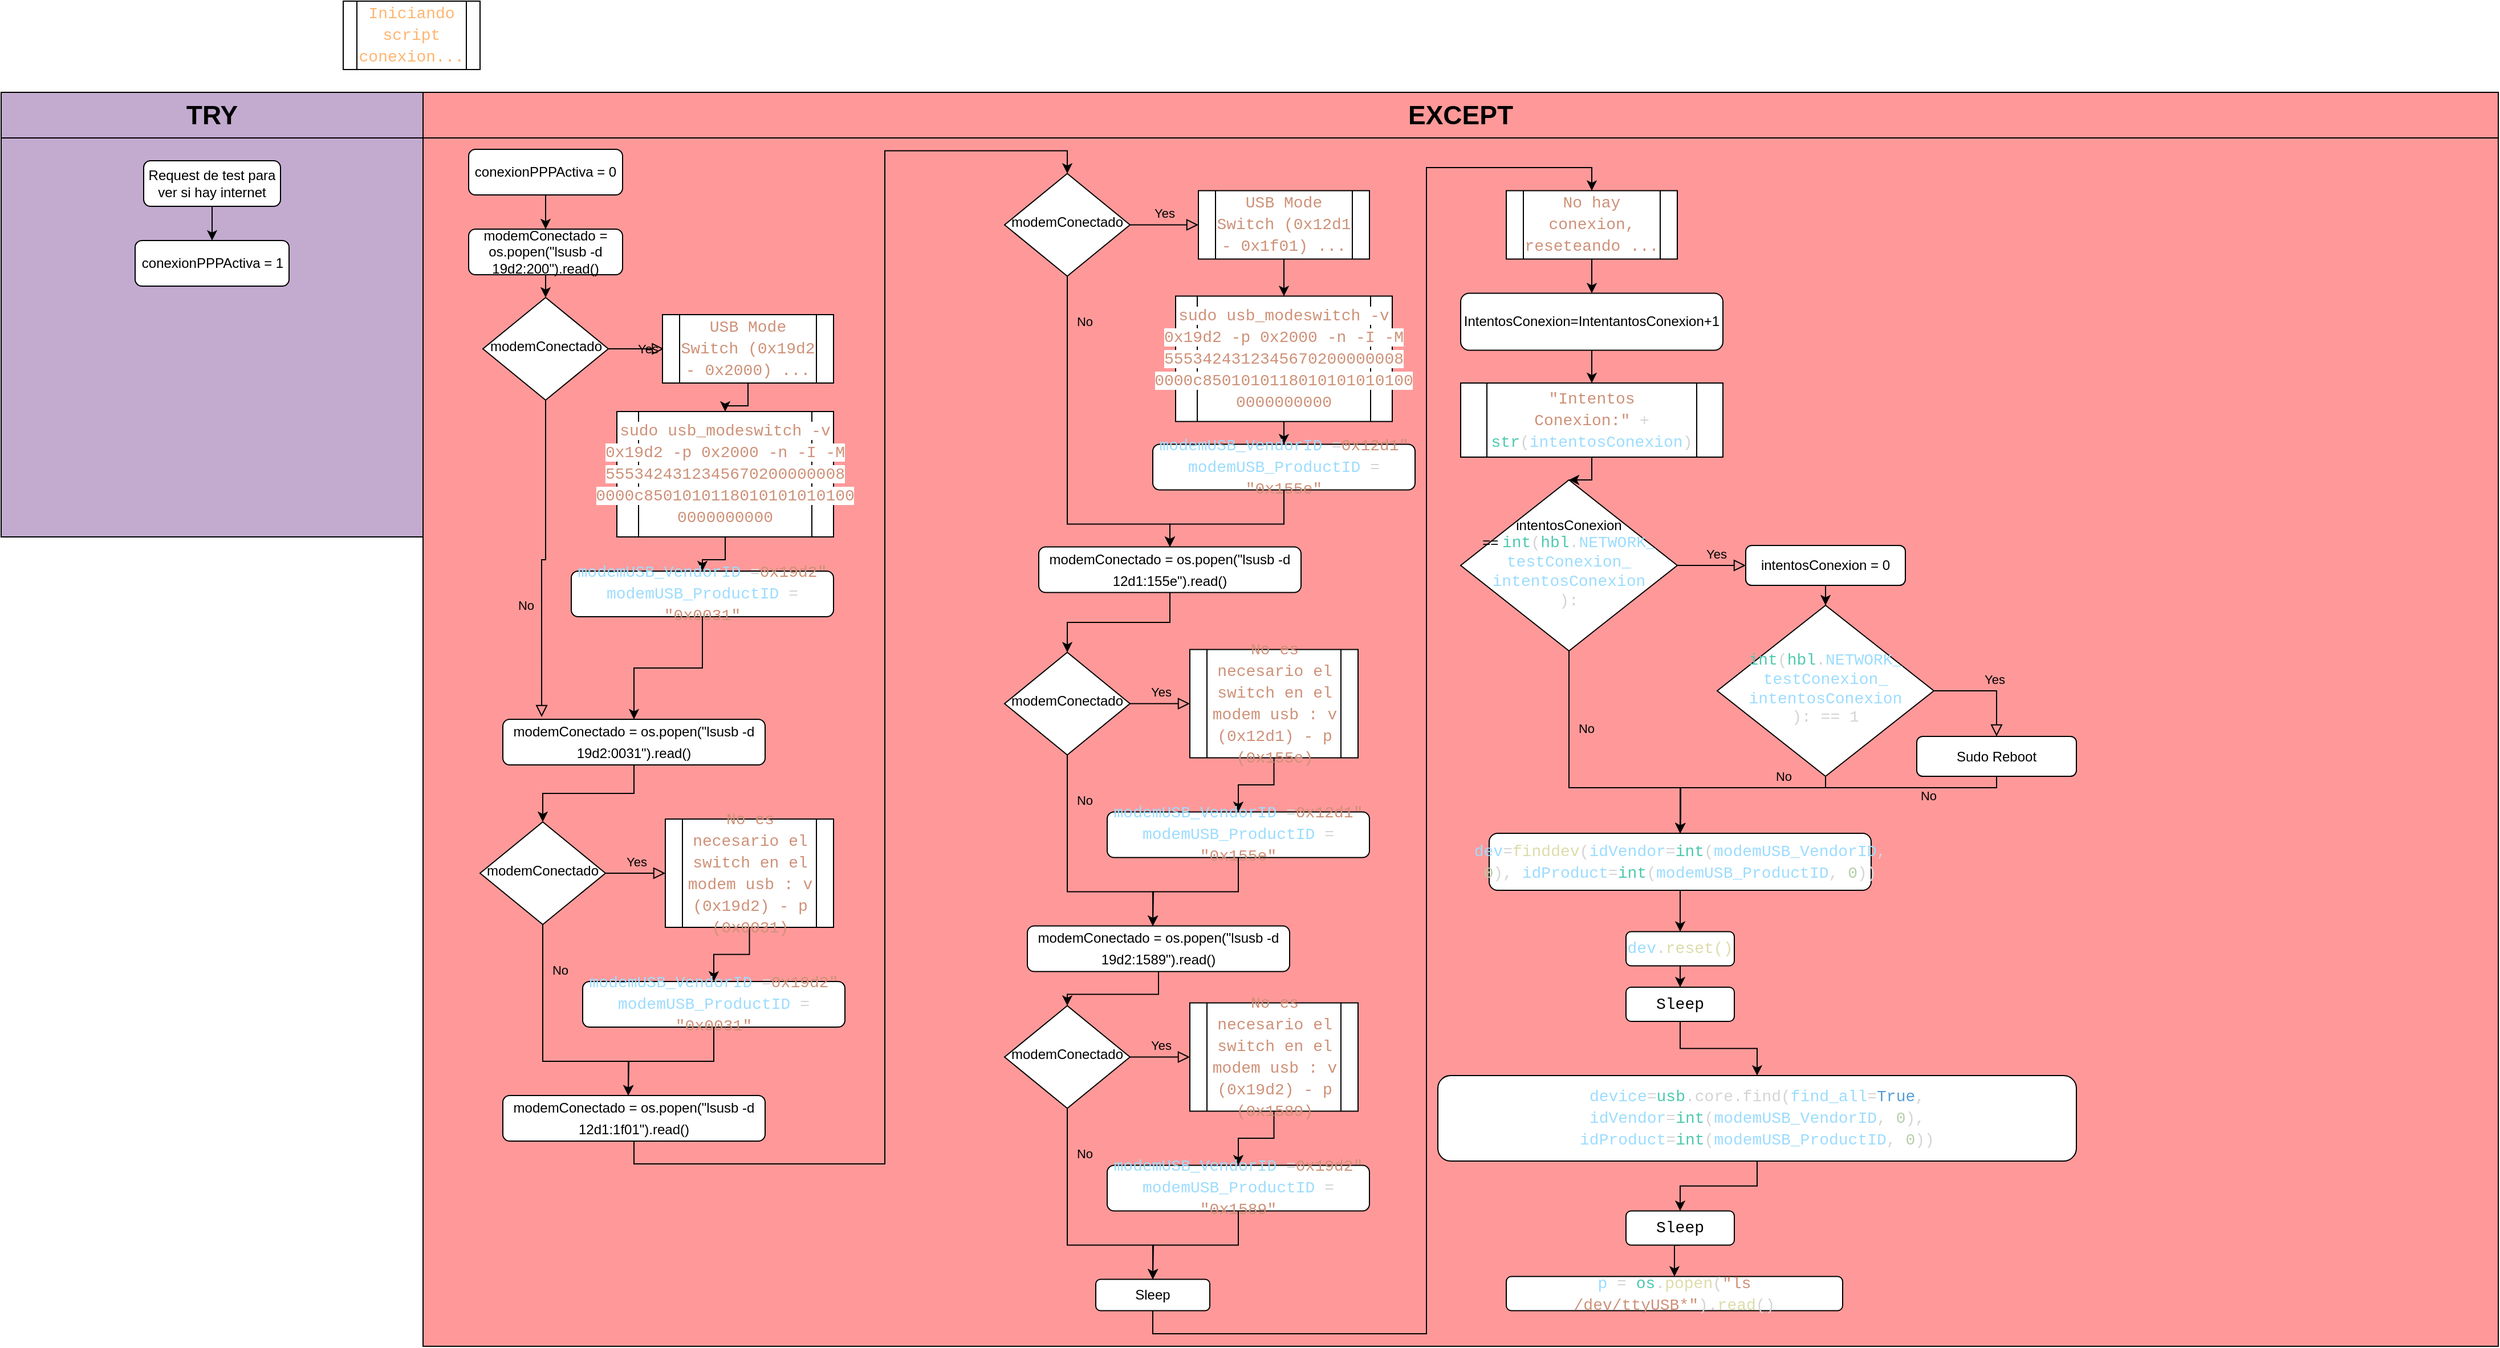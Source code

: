 <mxfile version="13.9.9" type="device"><diagram id="C5RBs43oDa-KdzZeNtuy" name="StartGSM"><mxGraphModel dx="2370" dy="1370" grid="1" gridSize="10" guides="1" tooltips="1" connect="1" arrows="1" fold="1" page="1" pageScale="1" pageWidth="827" pageHeight="1169" math="0" shadow="0"><root><mxCell id="WIyWlLk6GJQsqaUBKTNV-0"/><mxCell id="WIyWlLk6GJQsqaUBKTNV-1" parent="WIyWlLk6GJQsqaUBKTNV-0"/><mxCell id="DG49F3uFKLm8WWsvgWr9-2" value="" style="whiteSpace=wrap;html=1;aspect=fixed;" parent="WIyWlLk6GJQsqaUBKTNV-1" vertex="1"><mxGeometry x="250" y="90" width="300" height="300" as="geometry"/></mxCell><mxCell id="DG49F3uFKLm8WWsvgWr9-5" value="" style="rounded=0;whiteSpace=wrap;html=1;fillColor=#C3ABD0;" parent="WIyWlLk6GJQsqaUBKTNV-1" vertex="1"><mxGeometry x="30" y="130" width="370" height="350" as="geometry"/></mxCell><mxCell id="DG49F3uFKLm8WWsvgWr9-7" value="" style="edgeStyle=orthogonalEdgeStyle;rounded=0;orthogonalLoop=1;jettySize=auto;html=1;" parent="WIyWlLk6GJQsqaUBKTNV-1" source="WIyWlLk6GJQsqaUBKTNV-7" target="DG49F3uFKLm8WWsvgWr9-6" edge="1"><mxGeometry relative="1" as="geometry"/></mxCell><mxCell id="WIyWlLk6GJQsqaUBKTNV-7" value="Request de test para ver si hay internet" style="rounded=1;whiteSpace=wrap;html=1;fontSize=12;glass=0;strokeWidth=1;shadow=0;" parent="WIyWlLk6GJQsqaUBKTNV-1" vertex="1"><mxGeometry x="155" y="150" width="120" height="40" as="geometry"/></mxCell><mxCell id="DG49F3uFKLm8WWsvgWr9-0" value="&lt;div style=&quot;font-family: &amp;#34;consolas&amp;#34; , &amp;#34;courier new&amp;#34; , monospace ; font-size: 14px ; line-height: 19px&quot;&gt;&lt;font color=&quot;#ffb570&quot;&gt;Iniciando script conexion...&lt;/font&gt;&lt;/div&gt;" style="shape=process;whiteSpace=wrap;html=1;backgroundOutline=1;" parent="WIyWlLk6GJQsqaUBKTNV-1" vertex="1"><mxGeometry x="330" y="10" width="120" height="60" as="geometry"/></mxCell><mxCell id="DG49F3uFKLm8WWsvgWr9-3" value="&lt;b&gt;&lt;font style=&quot;font-size: 23px&quot;&gt;TRY&lt;/font&gt;&lt;/b&gt;" style="rounded=0;whiteSpace=wrap;html=1;fillColor=#C3ABD0;" parent="WIyWlLk6GJQsqaUBKTNV-1" vertex="1"><mxGeometry x="30" y="90" width="370" height="40" as="geometry"/></mxCell><mxCell id="DG49F3uFKLm8WWsvgWr9-4" value="&lt;b&gt;&lt;font style=&quot;font-size: 23px&quot;&gt;EXCEPT&lt;/font&gt;&lt;/b&gt;" style="rounded=0;whiteSpace=wrap;html=1;fillColor=#FF9999;" parent="WIyWlLk6GJQsqaUBKTNV-1" vertex="1"><mxGeometry x="400" y="90" width="1820" height="40" as="geometry"/></mxCell><mxCell id="DG49F3uFKLm8WWsvgWr9-6" value="conexionPPPActiva = 1" style="rounded=1;whiteSpace=wrap;html=1;fontSize=12;glass=0;strokeWidth=1;shadow=0;" parent="WIyWlLk6GJQsqaUBKTNV-1" vertex="1"><mxGeometry x="147.5" y="220" width="135" height="40" as="geometry"/></mxCell><mxCell id="DG49F3uFKLm8WWsvgWr9-8" value="" style="rounded=0;whiteSpace=wrap;html=1;fillColor=#FF9999;" parent="WIyWlLk6GJQsqaUBKTNV-1" vertex="1"><mxGeometry x="400" y="130" width="1820" height="1060" as="geometry"/></mxCell><mxCell id="DG49F3uFKLm8WWsvgWr9-13" style="edgeStyle=orthogonalEdgeStyle;rounded=0;orthogonalLoop=1;jettySize=auto;html=1;exitX=0.5;exitY=1;exitDx=0;exitDy=0;entryX=0.5;entryY=0;entryDx=0;entryDy=0;" parent="WIyWlLk6GJQsqaUBKTNV-1" source="DG49F3uFKLm8WWsvgWr9-9" target="DG49F3uFKLm8WWsvgWr9-10" edge="1"><mxGeometry relative="1" as="geometry"/></mxCell><mxCell id="DG49F3uFKLm8WWsvgWr9-9" value="conexionPPPActiva = 0" style="rounded=1;whiteSpace=wrap;html=1;fontSize=12;glass=0;strokeWidth=1;shadow=0;" parent="WIyWlLk6GJQsqaUBKTNV-1" vertex="1"><mxGeometry x="440" y="140" width="135" height="40" as="geometry"/></mxCell><mxCell id="DG49F3uFKLm8WWsvgWr9-14" style="edgeStyle=orthogonalEdgeStyle;rounded=0;orthogonalLoop=1;jettySize=auto;html=1;exitX=0.5;exitY=1;exitDx=0;exitDy=0;entryX=0.5;entryY=0;entryDx=0;entryDy=0;" parent="WIyWlLk6GJQsqaUBKTNV-1" source="DG49F3uFKLm8WWsvgWr9-10" target="WIyWlLk6GJQsqaUBKTNV-10" edge="1"><mxGeometry relative="1" as="geometry"/></mxCell><mxCell id="DG49F3uFKLm8WWsvgWr9-10" value="modemConectado = os.popen(&quot;lsusb -d 19d2:200&quot;).read()" style="rounded=1;whiteSpace=wrap;html=1;fontSize=12;glass=0;strokeWidth=1;shadow=0;" parent="WIyWlLk6GJQsqaUBKTNV-1" vertex="1"><mxGeometry x="440" y="210" width="135" height="40" as="geometry"/></mxCell><mxCell id="WIyWlLk6GJQsqaUBKTNV-8" value="No" style="rounded=0;html=1;jettySize=auto;orthogonalLoop=1;fontSize=11;endArrow=block;endFill=0;endSize=8;strokeWidth=1;shadow=0;labelBackgroundColor=none;edgeStyle=orthogonalEdgeStyle;entryX=0.148;entryY=-0.05;entryDx=0;entryDy=0;entryPerimeter=0;" parent="WIyWlLk6GJQsqaUBKTNV-1" source="WIyWlLk6GJQsqaUBKTNV-10" target="DG49F3uFKLm8WWsvgWr9-21" edge="1"><mxGeometry x="0.304" y="-14" relative="1" as="geometry"><mxPoint as="offset"/><mxPoint x="410" y="380" as="targetPoint"/></mxGeometry></mxCell><mxCell id="WIyWlLk6GJQsqaUBKTNV-9" value="Yes" style="edgeStyle=orthogonalEdgeStyle;rounded=0;html=1;jettySize=auto;orthogonalLoop=1;fontSize=11;endArrow=block;endFill=0;endSize=8;strokeWidth=1;shadow=0;labelBackgroundColor=none;" parent="WIyWlLk6GJQsqaUBKTNV-1" source="WIyWlLk6GJQsqaUBKTNV-10" edge="1"><mxGeometry y="10" relative="1" as="geometry"><mxPoint as="offset"/><mxPoint x="611.25" y="315" as="targetPoint"/></mxGeometry></mxCell><mxCell id="WIyWlLk6GJQsqaUBKTNV-10" value="modemConectado" style="rhombus;whiteSpace=wrap;html=1;shadow=0;fontFamily=Helvetica;fontSize=12;align=center;strokeWidth=1;spacing=6;spacingTop=-4;" parent="WIyWlLk6GJQsqaUBKTNV-1" vertex="1"><mxGeometry x="452.5" y="270" width="110" height="90" as="geometry"/></mxCell><mxCell id="DG49F3uFKLm8WWsvgWr9-17" value="" style="edgeStyle=orthogonalEdgeStyle;rounded=0;orthogonalLoop=1;jettySize=auto;html=1;" parent="WIyWlLk6GJQsqaUBKTNV-1" source="DG49F3uFKLm8WWsvgWr9-15" target="DG49F3uFKLm8WWsvgWr9-16" edge="1"><mxGeometry relative="1" as="geometry"/></mxCell><mxCell id="DG49F3uFKLm8WWsvgWr9-15" value="&lt;div style=&quot;color: rgb(212 , 212 , 212) ; font-family: &amp;#34;consolas&amp;#34; , &amp;#34;courier new&amp;#34; , monospace ; font-size: 14px ; line-height: 19px&quot;&gt;&lt;span style=&quot;color: rgb(206 , 145 , 120) ; background-color: rgb(255 , 255 , 255)&quot;&gt;USB Mode Switch (0x19d2 - 0x2000) ...&lt;/span&gt;&lt;/div&gt;" style="shape=process;whiteSpace=wrap;html=1;backgroundOutline=1;" parent="WIyWlLk6GJQsqaUBKTNV-1" vertex="1"><mxGeometry x="610" y="285" width="150" height="60" as="geometry"/></mxCell><mxCell id="DG49F3uFKLm8WWsvgWr9-20" value="" style="edgeStyle=orthogonalEdgeStyle;rounded=0;orthogonalLoop=1;jettySize=auto;html=1;" parent="WIyWlLk6GJQsqaUBKTNV-1" source="DG49F3uFKLm8WWsvgWr9-16" target="DG49F3uFKLm8WWsvgWr9-19" edge="1"><mxGeometry relative="1" as="geometry"/></mxCell><mxCell id="DG49F3uFKLm8WWsvgWr9-16" value="&lt;div style=&quot;color: rgb(212 , 212 , 212) ; font-family: &amp;#34;consolas&amp;#34; , &amp;#34;courier new&amp;#34; , monospace ; font-size: 14px ; line-height: 19px&quot;&gt;&lt;div style=&quot;font-family: &amp;#34;consolas&amp;#34; , &amp;#34;courier new&amp;#34; , monospace ; line-height: 19px&quot;&gt;&lt;span style=&quot;color: rgb(206 , 145 , 120) ; background-color: rgb(255 , 255 , 255)&quot;&gt;sudo usb_modeswitch&lt;/span&gt;&lt;span style=&quot;background-color: rgb(255 , 255 , 255) ; color: rgb(206 , 145 , 120)&quot;&gt;&amp;nbsp;-v&lt;/span&gt;&lt;/div&gt;&lt;div style=&quot;font-family: &amp;#34;consolas&amp;#34; , &amp;#34;courier new&amp;#34; , monospace ; line-height: 19px&quot;&gt;&lt;span style=&quot;background-color: rgb(255 , 255 , 255) ; color: rgb(206 , 145 , 120)&quot;&gt;0x19d2&lt;/span&gt;&lt;span style=&quot;background-color: rgb(255 , 255 , 255) ; color: rgb(206 , 145 , 120)&quot;&gt;&amp;nbsp;-p&lt;/span&gt;&lt;span style=&quot;background-color: rgb(255 , 255 , 255) ; color: rgb(206 , 145 , 120)&quot;&gt;&amp;nbsp;0x2000 -n -I -M 5553424312345670200000008&lt;/span&gt;&lt;/div&gt;&lt;div style=&quot;font-family: &amp;#34;consolas&amp;#34; , &amp;#34;courier new&amp;#34; , monospace ; line-height: 19px&quot;&gt;&lt;span style=&quot;background-color: rgb(255 , 255 , 255) ; color: rgb(206 , 145 , 120)&quot;&gt;0000&lt;/span&gt;&lt;span style=&quot;background-color: rgb(255 , 255 , 255) ; color: rgb(206 , 145 , 120)&quot;&gt;c8501010118010101010100&lt;/span&gt;&lt;/div&gt;&lt;div style=&quot;font-family: &amp;#34;consolas&amp;#34; , &amp;#34;courier new&amp;#34; , monospace ; line-height: 19px&quot;&gt;&lt;span style=&quot;background-color: rgb(255 , 255 , 255) ; color: rgb(206 , 145 , 120)&quot;&gt;0000&lt;/span&gt;&lt;span style=&quot;background-color: rgb(255 , 255 , 255) ; color: rgb(206 , 145 , 120)&quot;&gt;000000&lt;/span&gt;&lt;/div&gt;&lt;/div&gt;" style="shape=process;whiteSpace=wrap;html=1;backgroundOutline=1;" parent="WIyWlLk6GJQsqaUBKTNV-1" vertex="1"><mxGeometry x="570" y="370" width="190" height="110" as="geometry"/></mxCell><mxCell id="DG49F3uFKLm8WWsvgWr9-22" value="" style="edgeStyle=orthogonalEdgeStyle;rounded=0;orthogonalLoop=1;jettySize=auto;html=1;" parent="WIyWlLk6GJQsqaUBKTNV-1" source="DG49F3uFKLm8WWsvgWr9-19" target="DG49F3uFKLm8WWsvgWr9-21" edge="1"><mxGeometry relative="1" as="geometry"/></mxCell><mxCell id="DG49F3uFKLm8WWsvgWr9-19" value="&lt;div style=&quot;color: rgb(212 , 212 , 212) ; font-family: &amp;#34;consolas&amp;#34; , &amp;#34;courier new&amp;#34; , monospace ; font-size: 14px ; line-height: 19px&quot;&gt;&lt;div&gt;&lt;span style=&quot;color: rgb(156 , 220 , 254)&quot;&gt;modemUSB_VendorID&lt;/span&gt; =&lt;span style=&quot;color: rgb(206 , 145 , 120)&quot;&gt;0x19d2&quot;&lt;/span&gt;&lt;/div&gt;&lt;div&gt;&lt;span style=&quot;color: rgb(156 , 220 , 254)&quot;&gt;modemUSB_ProductID&lt;/span&gt;&lt;span&gt; = &lt;/span&gt;&lt;span style=&quot;color: rgb(206 , 145 , 120)&quot;&gt;&quot;0x0031&quot;&lt;/span&gt;&lt;/div&gt;&lt;/div&gt;" style="rounded=1;whiteSpace=wrap;html=1;fontSize=12;glass=0;strokeWidth=1;shadow=0;" parent="WIyWlLk6GJQsqaUBKTNV-1" vertex="1"><mxGeometry x="530" y="510" width="230" height="40" as="geometry"/></mxCell><mxCell id="DG49F3uFKLm8WWsvgWr9-30" style="edgeStyle=orthogonalEdgeStyle;rounded=0;orthogonalLoop=1;jettySize=auto;html=1;exitX=0.5;exitY=1;exitDx=0;exitDy=0;entryX=0.5;entryY=0;entryDx=0;entryDy=0;" parent="WIyWlLk6GJQsqaUBKTNV-1" source="DG49F3uFKLm8WWsvgWr9-21" target="DG49F3uFKLm8WWsvgWr9-24" edge="1"><mxGeometry relative="1" as="geometry"/></mxCell><mxCell id="DG49F3uFKLm8WWsvgWr9-21" value="&lt;div style=&quot;color: rgb(212 , 212 , 212) ; font-family: &amp;#34;consolas&amp;#34; , &amp;#34;courier new&amp;#34; , monospace ; font-size: 14px ; line-height: 19px&quot;&gt;&lt;span style=&quot;color: rgb(0 , 0 , 0) ; font-family: &amp;#34;helvetica&amp;#34; ; font-size: 12px&quot;&gt;modemConectado = os.popen(&quot;lsusb -d 19d2:0031&quot;).read()&lt;/span&gt;&lt;br&gt;&lt;/div&gt;" style="rounded=1;whiteSpace=wrap;html=1;fontSize=12;glass=0;strokeWidth=1;shadow=0;" parent="WIyWlLk6GJQsqaUBKTNV-1" vertex="1"><mxGeometry x="470" y="640" width="230" height="40" as="geometry"/></mxCell><mxCell id="DG49F3uFKLm8WWsvgWr9-23" value="Yes" style="edgeStyle=orthogonalEdgeStyle;rounded=0;html=1;jettySize=auto;orthogonalLoop=1;fontSize=11;endArrow=block;endFill=0;endSize=8;strokeWidth=1;shadow=0;labelBackgroundColor=none;entryX=0;entryY=0.5;entryDx=0;entryDy=0;exitX=1;exitY=0.5;exitDx=0;exitDy=0;" parent="WIyWlLk6GJQsqaUBKTNV-1" source="DG49F3uFKLm8WWsvgWr9-24" target="DG49F3uFKLm8WWsvgWr9-26" edge="1"><mxGeometry y="10" relative="1" as="geometry"><mxPoint as="offset"/><mxPoint x="611.25" y="795" as="targetPoint"/><mxPoint x="562.5" y="795" as="sourcePoint"/></mxGeometry></mxCell><mxCell id="DG49F3uFKLm8WWsvgWr9-36" style="edgeStyle=orthogonalEdgeStyle;rounded=0;orthogonalLoop=1;jettySize=auto;html=1;exitX=0.5;exitY=1;exitDx=0;exitDy=0;" parent="WIyWlLk6GJQsqaUBKTNV-1" source="DG49F3uFKLm8WWsvgWr9-24" edge="1"><mxGeometry relative="1" as="geometry"><mxPoint x="580" y="970" as="targetPoint"/><Array as="points"><mxPoint x="505" y="940"/><mxPoint x="580" y="940"/></Array></mxGeometry></mxCell><mxCell id="DG49F3uFKLm8WWsvgWr9-37" value="No" style="edgeLabel;html=1;align=center;verticalAlign=middle;resizable=0;points=[];labelBackgroundColor=none;" parent="DG49F3uFKLm8WWsvgWr9-36" vertex="1" connectable="0"><mxGeometry x="-0.719" y="1" relative="1" as="geometry"><mxPoint x="14" y="8.33" as="offset"/></mxGeometry></mxCell><mxCell id="DG49F3uFKLm8WWsvgWr9-24" value="modemConectado" style="rhombus;whiteSpace=wrap;html=1;shadow=0;fontFamily=Helvetica;fontSize=12;align=center;strokeWidth=1;spacing=6;spacingTop=-4;" parent="WIyWlLk6GJQsqaUBKTNV-1" vertex="1"><mxGeometry x="450" y="730" width="110" height="90" as="geometry"/></mxCell><mxCell id="DG49F3uFKLm8WWsvgWr9-25" value="" style="edgeStyle=orthogonalEdgeStyle;rounded=0;orthogonalLoop=1;jettySize=auto;html=1;entryX=0.5;entryY=0;entryDx=0;entryDy=0;" parent="WIyWlLk6GJQsqaUBKTNV-1" source="DG49F3uFKLm8WWsvgWr9-26" target="DG49F3uFKLm8WWsvgWr9-29" edge="1"><mxGeometry relative="1" as="geometry"><mxPoint x="665" y="850" as="targetPoint"/></mxGeometry></mxCell><mxCell id="DG49F3uFKLm8WWsvgWr9-26" value="&lt;div style=&quot;color: rgb(212 , 212 , 212) ; font-family: &amp;#34;consolas&amp;#34; , &amp;#34;courier new&amp;#34; , monospace ; font-size: 14px ; line-height: 19px&quot;&gt;&lt;div style=&quot;font-family: &amp;#34;consolas&amp;#34; , &amp;#34;courier new&amp;#34; , monospace ; line-height: 19px&quot;&gt;&lt;span style=&quot;color: rgb(206 , 145 , 120)&quot;&gt;No es necesario el switch en el modem usb : v (0x19d2) - p (0x0031)&lt;/span&gt;&lt;/div&gt;&lt;/div&gt;" style="shape=process;whiteSpace=wrap;html=1;backgroundOutline=1;" parent="WIyWlLk6GJQsqaUBKTNV-1" vertex="1"><mxGeometry x="612.5" y="727.5" width="147.5" height="95" as="geometry"/></mxCell><mxCell id="DG49F3uFKLm8WWsvgWr9-35" style="edgeStyle=orthogonalEdgeStyle;rounded=0;orthogonalLoop=1;jettySize=auto;html=1;exitX=0.5;exitY=1;exitDx=0;exitDy=0;" parent="WIyWlLk6GJQsqaUBKTNV-1" source="DG49F3uFKLm8WWsvgWr9-29" edge="1"><mxGeometry relative="1" as="geometry"><mxPoint x="580" y="970" as="targetPoint"/></mxGeometry></mxCell><mxCell id="DG49F3uFKLm8WWsvgWr9-29" value="&lt;div style=&quot;color: rgb(212 , 212 , 212) ; font-family: &amp;#34;consolas&amp;#34; , &amp;#34;courier new&amp;#34; , monospace ; font-size: 14px ; line-height: 19px&quot;&gt;&lt;div&gt;&lt;span style=&quot;color: rgb(156 , 220 , 254)&quot;&gt;modemUSB_VendorID&lt;/span&gt; =&lt;span style=&quot;color: rgb(206 , 145 , 120)&quot;&gt;0x19d2&quot;&lt;/span&gt;&lt;/div&gt;&lt;div&gt;&lt;span style=&quot;color: rgb(156 , 220 , 254)&quot;&gt;modemUSB_ProductID&lt;/span&gt;&lt;span&gt; = &lt;/span&gt;&lt;span style=&quot;color: rgb(206 , 145 , 120)&quot;&gt;&quot;0x0031&quot;&lt;/span&gt;&lt;/div&gt;&lt;/div&gt;" style="rounded=1;whiteSpace=wrap;html=1;fontSize=12;glass=0;strokeWidth=1;shadow=0;" parent="WIyWlLk6GJQsqaUBKTNV-1" vertex="1"><mxGeometry x="540" y="870" width="230" height="40" as="geometry"/></mxCell><mxCell id="DG49F3uFKLm8WWsvgWr9-44" style="edgeStyle=orthogonalEdgeStyle;rounded=0;orthogonalLoop=1;jettySize=auto;html=1;exitX=0.5;exitY=1;exitDx=0;exitDy=0;entryX=0.5;entryY=0;entryDx=0;entryDy=0;" parent="WIyWlLk6GJQsqaUBKTNV-1" source="DG49F3uFKLm8WWsvgWr9-34" target="DG49F3uFKLm8WWsvgWr9-40" edge="1"><mxGeometry relative="1" as="geometry"/></mxCell><mxCell id="DG49F3uFKLm8WWsvgWr9-34" value="&lt;div style=&quot;color: rgb(212 , 212 , 212) ; font-family: &amp;#34;consolas&amp;#34; , &amp;#34;courier new&amp;#34; , monospace ; font-size: 14px ; line-height: 19px&quot;&gt;&lt;span style=&quot;color: rgb(0 , 0 , 0) ; font-family: &amp;#34;helvetica&amp;#34; ; font-size: 12px&quot;&gt;modemConectado = os.popen(&quot;lsusb -d 12d1:1f01&quot;).read()&lt;/span&gt;&lt;br&gt;&lt;/div&gt;" style="rounded=1;whiteSpace=wrap;html=1;fontSize=12;glass=0;strokeWidth=1;shadow=0;" parent="WIyWlLk6GJQsqaUBKTNV-1" vertex="1"><mxGeometry x="470" y="970" width="230" height="40" as="geometry"/></mxCell><mxCell id="DG49F3uFKLm8WWsvgWr9-38" value="Yes" style="edgeStyle=orthogonalEdgeStyle;rounded=0;html=1;jettySize=auto;orthogonalLoop=1;fontSize=11;endArrow=block;endFill=0;endSize=8;strokeWidth=1;shadow=0;labelBackgroundColor=none;entryX=0;entryY=0.5;entryDx=0;entryDy=0;exitX=1;exitY=0.5;exitDx=0;exitDy=0;" parent="WIyWlLk6GJQsqaUBKTNV-1" source="DG49F3uFKLm8WWsvgWr9-40" target="ZWdO0BGX8qGjA7hWot9U-1" edge="1"><mxGeometry y="10" relative="1" as="geometry"><mxPoint as="offset"/><mxPoint x="1072.5" y="206.25" as="targetPoint"/><mxPoint x="1022.5" y="226.25" as="sourcePoint"/></mxGeometry></mxCell><mxCell id="DG49F3uFKLm8WWsvgWr9-39" value="No" style="edgeLabel;html=1;align=center;verticalAlign=middle;resizable=0;points=[];labelBackgroundColor=none;" parent="WIyWlLk6GJQsqaUBKTNV-1" vertex="1" connectable="0"><mxGeometry x="980" y="291.247" as="geometry"/></mxCell><mxCell id="ZWdO0BGX8qGjA7hWot9U-7" style="edgeStyle=orthogonalEdgeStyle;rounded=0;orthogonalLoop=1;jettySize=auto;html=1;exitX=0.5;exitY=1;exitDx=0;exitDy=0;entryX=0.5;entryY=0;entryDx=0;entryDy=0;" edge="1" parent="WIyWlLk6GJQsqaUBKTNV-1" source="DG49F3uFKLm8WWsvgWr9-40" target="ZWdO0BGX8qGjA7hWot9U-5"><mxGeometry relative="1" as="geometry"><Array as="points"><mxPoint x="965" y="468.75"/><mxPoint x="1055" y="468.75"/></Array></mxGeometry></mxCell><mxCell id="DG49F3uFKLm8WWsvgWr9-40" value="modemConectado" style="rhombus;whiteSpace=wrap;html=1;shadow=0;fontFamily=Helvetica;fontSize=12;align=center;strokeWidth=1;spacing=6;spacingTop=-4;" parent="WIyWlLk6GJQsqaUBKTNV-1" vertex="1"><mxGeometry x="910" y="161.25" width="110" height="90" as="geometry"/></mxCell><mxCell id="ZWdO0BGX8qGjA7hWot9U-0" value="" style="edgeStyle=orthogonalEdgeStyle;rounded=0;orthogonalLoop=1;jettySize=auto;html=1;" edge="1" parent="WIyWlLk6GJQsqaUBKTNV-1" source="ZWdO0BGX8qGjA7hWot9U-1" target="ZWdO0BGX8qGjA7hWot9U-2"><mxGeometry relative="1" as="geometry"/></mxCell><mxCell id="ZWdO0BGX8qGjA7hWot9U-1" value="&lt;div style=&quot;color: rgb(212 , 212 , 212) ; font-family: &amp;#34;consolas&amp;#34; , &amp;#34;courier new&amp;#34; , monospace ; font-size: 14px ; line-height: 19px&quot;&gt;&lt;span style=&quot;color: rgb(206 , 145 , 120) ; background-color: rgb(255 , 255 , 255)&quot;&gt;USB Mode Switch (0x12d1 - 0x1f01) ...&lt;/span&gt;&lt;/div&gt;" style="shape=process;whiteSpace=wrap;html=1;backgroundOutline=1;" vertex="1" parent="WIyWlLk6GJQsqaUBKTNV-1"><mxGeometry x="1080" y="176.25" width="150" height="60" as="geometry"/></mxCell><mxCell id="ZWdO0BGX8qGjA7hWot9U-4" value="" style="edgeStyle=orthogonalEdgeStyle;rounded=0;orthogonalLoop=1;jettySize=auto;html=1;" edge="1" parent="WIyWlLk6GJQsqaUBKTNV-1" source="ZWdO0BGX8qGjA7hWot9U-2" target="ZWdO0BGX8qGjA7hWot9U-3"><mxGeometry relative="1" as="geometry"/></mxCell><mxCell id="ZWdO0BGX8qGjA7hWot9U-2" value="&lt;div style=&quot;color: rgb(212 , 212 , 212) ; font-family: &amp;#34;consolas&amp;#34; , &amp;#34;courier new&amp;#34; , monospace ; font-size: 14px ; line-height: 19px&quot;&gt;&lt;div style=&quot;font-family: &amp;#34;consolas&amp;#34; , &amp;#34;courier new&amp;#34; , monospace ; line-height: 19px&quot;&gt;&lt;span style=&quot;color: rgb(206 , 145 , 120) ; background-color: rgb(255 , 255 , 255)&quot;&gt;sudo usb_modeswitch&lt;/span&gt;&lt;span style=&quot;background-color: rgb(255 , 255 , 255) ; color: rgb(206 , 145 , 120)&quot;&gt;&amp;nbsp;-v&lt;/span&gt;&lt;/div&gt;&lt;div style=&quot;font-family: &amp;#34;consolas&amp;#34; , &amp;#34;courier new&amp;#34; , monospace ; line-height: 19px&quot;&gt;&lt;span style=&quot;background-color: rgb(255 , 255 , 255) ; color: rgb(206 , 145 , 120)&quot;&gt;0x19d2&lt;/span&gt;&lt;span style=&quot;background-color: rgb(255 , 255 , 255) ; color: rgb(206 , 145 , 120)&quot;&gt;&amp;nbsp;-p&lt;/span&gt;&lt;span style=&quot;background-color: rgb(255 , 255 , 255) ; color: rgb(206 , 145 , 120)&quot;&gt;&amp;nbsp;0x2000 -n -I -M 5553424312345670200000008&lt;/span&gt;&lt;/div&gt;&lt;div style=&quot;font-family: &amp;#34;consolas&amp;#34; , &amp;#34;courier new&amp;#34; , monospace ; line-height: 19px&quot;&gt;&lt;span style=&quot;background-color: rgb(255 , 255 , 255) ; color: rgb(206 , 145 , 120)&quot;&gt;0000&lt;/span&gt;&lt;span style=&quot;background-color: rgb(255 , 255 , 255) ; color: rgb(206 , 145 , 120)&quot;&gt;c8501010118010101010100&lt;/span&gt;&lt;/div&gt;&lt;div style=&quot;font-family: &amp;#34;consolas&amp;#34; , &amp;#34;courier new&amp;#34; , monospace ; line-height: 19px&quot;&gt;&lt;span style=&quot;background-color: rgb(255 , 255 , 255) ; color: rgb(206 , 145 , 120)&quot;&gt;0000&lt;/span&gt;&lt;span style=&quot;background-color: rgb(255 , 255 , 255) ; color: rgb(206 , 145 , 120)&quot;&gt;000000&lt;/span&gt;&lt;/div&gt;&lt;/div&gt;" style="shape=process;whiteSpace=wrap;html=1;backgroundOutline=1;" vertex="1" parent="WIyWlLk6GJQsqaUBKTNV-1"><mxGeometry x="1060" y="268.75" width="190" height="110" as="geometry"/></mxCell><mxCell id="ZWdO0BGX8qGjA7hWot9U-8" style="edgeStyle=orthogonalEdgeStyle;rounded=0;orthogonalLoop=1;jettySize=auto;html=1;exitX=0.5;exitY=1;exitDx=0;exitDy=0;entryX=0.5;entryY=0;entryDx=0;entryDy=0;" edge="1" parent="WIyWlLk6GJQsqaUBKTNV-1" source="ZWdO0BGX8qGjA7hWot9U-3" target="ZWdO0BGX8qGjA7hWot9U-5"><mxGeometry relative="1" as="geometry"><mxPoint x="1060" y="488.75" as="targetPoint"/><Array as="points"><mxPoint x="1155" y="468.75"/><mxPoint x="1055" y="468.75"/></Array></mxGeometry></mxCell><mxCell id="ZWdO0BGX8qGjA7hWot9U-3" value="&lt;div style=&quot;color: rgb(212 , 212 , 212) ; font-family: &amp;#34;consolas&amp;#34; , &amp;#34;courier new&amp;#34; , monospace ; font-size: 14px ; line-height: 19px&quot;&gt;&lt;div&gt;&lt;span style=&quot;color: rgb(156 , 220 , 254)&quot;&gt;modemUSB_VendorID&lt;/span&gt; =&lt;span style=&quot;color: rgb(206 , 145 , 120)&quot;&gt;0x12d1&quot;&lt;/span&gt;&lt;/div&gt;&lt;div&gt;&lt;span style=&quot;color: rgb(156 , 220 , 254)&quot;&gt;modemUSB_ProductID&lt;/span&gt;&lt;span&gt; = &lt;/span&gt;&lt;span style=&quot;color: rgb(206 , 145 , 120)&quot;&gt;&quot;0x155e&quot;&lt;/span&gt;&lt;/div&gt;&lt;/div&gt;" style="rounded=1;whiteSpace=wrap;html=1;fontSize=12;glass=0;strokeWidth=1;shadow=0;" vertex="1" parent="WIyWlLk6GJQsqaUBKTNV-1"><mxGeometry x="1040" y="398.75" width="230" height="40" as="geometry"/></mxCell><mxCell id="ZWdO0BGX8qGjA7hWot9U-18" style="edgeStyle=orthogonalEdgeStyle;rounded=0;orthogonalLoop=1;jettySize=auto;html=1;exitX=0.5;exitY=1;exitDx=0;exitDy=0;entryX=0.5;entryY=0;entryDx=0;entryDy=0;" edge="1" parent="WIyWlLk6GJQsqaUBKTNV-1" source="ZWdO0BGX8qGjA7hWot9U-5" target="ZWdO0BGX8qGjA7hWot9U-12"><mxGeometry relative="1" as="geometry"/></mxCell><mxCell id="ZWdO0BGX8qGjA7hWot9U-5" value="&lt;div style=&quot;color: rgb(212 , 212 , 212) ; font-family: &amp;#34;consolas&amp;#34; , &amp;#34;courier new&amp;#34; , monospace ; font-size: 14px ; line-height: 19px&quot;&gt;&lt;span style=&quot;color: rgb(0 , 0 , 0) ; font-family: &amp;#34;helvetica&amp;#34; ; font-size: 12px&quot;&gt;modemConectado = os.popen(&quot;lsusb -d 12d1:155e&quot;).read()&lt;/span&gt;&lt;br&gt;&lt;/div&gt;" style="rounded=1;whiteSpace=wrap;html=1;fontSize=12;glass=0;strokeWidth=1;shadow=0;" vertex="1" parent="WIyWlLk6GJQsqaUBKTNV-1"><mxGeometry x="940" y="488.75" width="230" height="40" as="geometry"/></mxCell><mxCell id="ZWdO0BGX8qGjA7hWot9U-9" value="Yes" style="edgeStyle=orthogonalEdgeStyle;rounded=0;html=1;jettySize=auto;orthogonalLoop=1;fontSize=11;endArrow=block;endFill=0;endSize=8;strokeWidth=1;shadow=0;labelBackgroundColor=none;entryX=0;entryY=0.5;entryDx=0;entryDy=0;exitX=1;exitY=0.5;exitDx=0;exitDy=0;" edge="1" parent="WIyWlLk6GJQsqaUBKTNV-1" source="ZWdO0BGX8qGjA7hWot9U-12" target="ZWdO0BGX8qGjA7hWot9U-14"><mxGeometry y="10" relative="1" as="geometry"><mxPoint as="offset"/><mxPoint x="1071.25" y="646.25" as="targetPoint"/><mxPoint x="1022.5" y="646.25" as="sourcePoint"/></mxGeometry></mxCell><mxCell id="ZWdO0BGX8qGjA7hWot9U-10" style="edgeStyle=orthogonalEdgeStyle;rounded=0;orthogonalLoop=1;jettySize=auto;html=1;exitX=0.5;exitY=1;exitDx=0;exitDy=0;" edge="1" parent="WIyWlLk6GJQsqaUBKTNV-1" source="ZWdO0BGX8qGjA7hWot9U-12"><mxGeometry relative="1" as="geometry"><mxPoint x="1040" y="821.25" as="targetPoint"/><Array as="points"><mxPoint x="965" y="791.25"/><mxPoint x="1040" y="791.25"/></Array></mxGeometry></mxCell><mxCell id="ZWdO0BGX8qGjA7hWot9U-11" value="No" style="edgeLabel;html=1;align=center;verticalAlign=middle;resizable=0;points=[];labelBackgroundColor=none;" vertex="1" connectable="0" parent="ZWdO0BGX8qGjA7hWot9U-10"><mxGeometry x="-0.719" y="1" relative="1" as="geometry"><mxPoint x="14" y="8.33" as="offset"/></mxGeometry></mxCell><mxCell id="ZWdO0BGX8qGjA7hWot9U-12" value="modemConectado" style="rhombus;whiteSpace=wrap;html=1;shadow=0;fontFamily=Helvetica;fontSize=12;align=center;strokeWidth=1;spacing=6;spacingTop=-4;" vertex="1" parent="WIyWlLk6GJQsqaUBKTNV-1"><mxGeometry x="910" y="581.25" width="110" height="90" as="geometry"/></mxCell><mxCell id="ZWdO0BGX8qGjA7hWot9U-13" value="" style="edgeStyle=orthogonalEdgeStyle;rounded=0;orthogonalLoop=1;jettySize=auto;html=1;entryX=0.5;entryY=0;entryDx=0;entryDy=0;" edge="1" parent="WIyWlLk6GJQsqaUBKTNV-1" source="ZWdO0BGX8qGjA7hWot9U-14" target="ZWdO0BGX8qGjA7hWot9U-16"><mxGeometry relative="1" as="geometry"><mxPoint x="1125" y="701.25" as="targetPoint"/></mxGeometry></mxCell><mxCell id="ZWdO0BGX8qGjA7hWot9U-14" value="&lt;div style=&quot;color: rgb(212 , 212 , 212) ; font-family: &amp;#34;consolas&amp;#34; , &amp;#34;courier new&amp;#34; , monospace ; font-size: 14px ; line-height: 19px&quot;&gt;&lt;div style=&quot;font-family: &amp;#34;consolas&amp;#34; , &amp;#34;courier new&amp;#34; , monospace ; line-height: 19px&quot;&gt;&lt;span style=&quot;color: rgb(206 , 145 , 120)&quot;&gt;No es necesario el switch en el modem usb : v (0x12d1) - p (0x155e)&lt;/span&gt;&lt;/div&gt;&lt;/div&gt;" style="shape=process;whiteSpace=wrap;html=1;backgroundOutline=1;" vertex="1" parent="WIyWlLk6GJQsqaUBKTNV-1"><mxGeometry x="1072.5" y="578.75" width="147.5" height="95" as="geometry"/></mxCell><mxCell id="ZWdO0BGX8qGjA7hWot9U-15" style="edgeStyle=orthogonalEdgeStyle;rounded=0;orthogonalLoop=1;jettySize=auto;html=1;exitX=0.5;exitY=1;exitDx=0;exitDy=0;" edge="1" parent="WIyWlLk6GJQsqaUBKTNV-1" source="ZWdO0BGX8qGjA7hWot9U-16"><mxGeometry relative="1" as="geometry"><mxPoint x="1040" y="821.25" as="targetPoint"/></mxGeometry></mxCell><mxCell id="ZWdO0BGX8qGjA7hWot9U-16" value="&lt;div style=&quot;color: rgb(212 , 212 , 212) ; font-family: &amp;#34;consolas&amp;#34; , &amp;#34;courier new&amp;#34; , monospace ; font-size: 14px ; line-height: 19px&quot;&gt;&lt;div&gt;&lt;span style=&quot;color: rgb(156 , 220 , 254)&quot;&gt;modemUSB_VendorID&lt;/span&gt; =&lt;span style=&quot;color: rgb(206 , 145 , 120)&quot;&gt;0x12d1&quot;&lt;/span&gt;&lt;/div&gt;&lt;div&gt;&lt;span style=&quot;color: rgb(156 , 220 , 254)&quot;&gt;modemUSB_ProductID&lt;/span&gt;&lt;span&gt; = &lt;/span&gt;&lt;span style=&quot;color: rgb(206 , 145 , 120)&quot;&gt;&quot;0x155e&quot;&lt;/span&gt;&lt;/div&gt;&lt;/div&gt;" style="rounded=1;whiteSpace=wrap;html=1;fontSize=12;glass=0;strokeWidth=1;shadow=0;" vertex="1" parent="WIyWlLk6GJQsqaUBKTNV-1"><mxGeometry x="1000" y="721.25" width="230" height="40" as="geometry"/></mxCell><mxCell id="ZWdO0BGX8qGjA7hWot9U-29" style="edgeStyle=orthogonalEdgeStyle;rounded=0;orthogonalLoop=1;jettySize=auto;html=1;exitX=0.5;exitY=1;exitDx=0;exitDy=0;entryX=0.5;entryY=0;entryDx=0;entryDy=0;" edge="1" parent="WIyWlLk6GJQsqaUBKTNV-1" source="ZWdO0BGX8qGjA7hWot9U-17" target="ZWdO0BGX8qGjA7hWot9U-22"><mxGeometry relative="1" as="geometry"/></mxCell><mxCell id="ZWdO0BGX8qGjA7hWot9U-17" value="&lt;div style=&quot;color: rgb(212 , 212 , 212) ; font-family: &amp;#34;consolas&amp;#34; , &amp;#34;courier new&amp;#34; , monospace ; font-size: 14px ; line-height: 19px&quot;&gt;&lt;span style=&quot;color: rgb(0 , 0 , 0) ; font-family: &amp;#34;helvetica&amp;#34; ; font-size: 12px&quot;&gt;modemConectado = os.popen(&quot;lsusb -d 19d2:1589&quot;).read()&lt;/span&gt;&lt;br&gt;&lt;/div&gt;" style="rounded=1;whiteSpace=wrap;html=1;fontSize=12;glass=0;strokeWidth=1;shadow=0;" vertex="1" parent="WIyWlLk6GJQsqaUBKTNV-1"><mxGeometry x="930" y="821.25" width="230" height="40" as="geometry"/></mxCell><mxCell id="ZWdO0BGX8qGjA7hWot9U-19" value="Yes" style="edgeStyle=orthogonalEdgeStyle;rounded=0;html=1;jettySize=auto;orthogonalLoop=1;fontSize=11;endArrow=block;endFill=0;endSize=8;strokeWidth=1;shadow=0;labelBackgroundColor=none;entryX=0;entryY=0.5;entryDx=0;entryDy=0;exitX=1;exitY=0.5;exitDx=0;exitDy=0;" edge="1" parent="WIyWlLk6GJQsqaUBKTNV-1" source="ZWdO0BGX8qGjA7hWot9U-22" target="ZWdO0BGX8qGjA7hWot9U-24"><mxGeometry y="10" relative="1" as="geometry"><mxPoint as="offset"/><mxPoint x="1071.25" y="956.25" as="targetPoint"/><mxPoint x="1022.5" y="956.25" as="sourcePoint"/></mxGeometry></mxCell><mxCell id="ZWdO0BGX8qGjA7hWot9U-20" style="edgeStyle=orthogonalEdgeStyle;rounded=0;orthogonalLoop=1;jettySize=auto;html=1;exitX=0.5;exitY=1;exitDx=0;exitDy=0;" edge="1" parent="WIyWlLk6GJQsqaUBKTNV-1" source="ZWdO0BGX8qGjA7hWot9U-22"><mxGeometry relative="1" as="geometry"><mxPoint x="1040" y="1131.25" as="targetPoint"/><Array as="points"><mxPoint x="965" y="1101.25"/><mxPoint x="1040" y="1101.25"/></Array></mxGeometry></mxCell><mxCell id="ZWdO0BGX8qGjA7hWot9U-21" value="No" style="edgeLabel;html=1;align=center;verticalAlign=middle;resizable=0;points=[];labelBackgroundColor=none;" vertex="1" connectable="0" parent="ZWdO0BGX8qGjA7hWot9U-20"><mxGeometry x="-0.719" y="1" relative="1" as="geometry"><mxPoint x="14" y="8.33" as="offset"/></mxGeometry></mxCell><mxCell id="ZWdO0BGX8qGjA7hWot9U-22" value="modemConectado" style="rhombus;whiteSpace=wrap;html=1;shadow=0;fontFamily=Helvetica;fontSize=12;align=center;strokeWidth=1;spacing=6;spacingTop=-4;" vertex="1" parent="WIyWlLk6GJQsqaUBKTNV-1"><mxGeometry x="910" y="891.25" width="110" height="90" as="geometry"/></mxCell><mxCell id="ZWdO0BGX8qGjA7hWot9U-23" value="" style="edgeStyle=orthogonalEdgeStyle;rounded=0;orthogonalLoop=1;jettySize=auto;html=1;entryX=0.5;entryY=0;entryDx=0;entryDy=0;" edge="1" parent="WIyWlLk6GJQsqaUBKTNV-1" source="ZWdO0BGX8qGjA7hWot9U-24" target="ZWdO0BGX8qGjA7hWot9U-26"><mxGeometry relative="1" as="geometry"><mxPoint x="1125" y="1011.25" as="targetPoint"/></mxGeometry></mxCell><mxCell id="ZWdO0BGX8qGjA7hWot9U-24" value="&lt;div style=&quot;color: rgb(212 , 212 , 212) ; font-family: &amp;#34;consolas&amp;#34; , &amp;#34;courier new&amp;#34; , monospace ; font-size: 14px ; line-height: 19px&quot;&gt;&lt;div style=&quot;font-family: &amp;#34;consolas&amp;#34; , &amp;#34;courier new&amp;#34; , monospace ; line-height: 19px&quot;&gt;&lt;span style=&quot;color: rgb(206 , 145 , 120)&quot;&gt;No es necesario el switch en el modem usb : v (0x19d2) - p (&lt;/span&gt;&lt;span style=&quot;color: rgb(206 , 145 , 120)&quot;&gt;0x1589&lt;/span&gt;&lt;span style=&quot;color: rgb(206 , 145 , 120)&quot;&gt;)&lt;/span&gt;&lt;/div&gt;&lt;/div&gt;" style="shape=process;whiteSpace=wrap;html=1;backgroundOutline=1;" vertex="1" parent="WIyWlLk6GJQsqaUBKTNV-1"><mxGeometry x="1072.5" y="888.75" width="147.5" height="95" as="geometry"/></mxCell><mxCell id="ZWdO0BGX8qGjA7hWot9U-25" style="edgeStyle=orthogonalEdgeStyle;rounded=0;orthogonalLoop=1;jettySize=auto;html=1;exitX=0.5;exitY=1;exitDx=0;exitDy=0;" edge="1" parent="WIyWlLk6GJQsqaUBKTNV-1" source="ZWdO0BGX8qGjA7hWot9U-26"><mxGeometry relative="1" as="geometry"><mxPoint x="1040" y="1131.25" as="targetPoint"/></mxGeometry></mxCell><mxCell id="ZWdO0BGX8qGjA7hWot9U-26" value="&lt;div style=&quot;color: rgb(212 , 212 , 212) ; font-family: &amp;#34;consolas&amp;#34; , &amp;#34;courier new&amp;#34; , monospace ; font-size: 14px ; line-height: 19px&quot;&gt;&lt;div&gt;&lt;span style=&quot;color: rgb(156 , 220 , 254)&quot;&gt;modemUSB_VendorID&lt;/span&gt; =&lt;span style=&quot;color: rgb(206 , 145 , 120)&quot;&gt;0x19d2&quot;&lt;/span&gt;&lt;/div&gt;&lt;div&gt;&lt;span style=&quot;color: rgb(156 , 220 , 254)&quot;&gt;modemUSB_ProductID&lt;/span&gt;&lt;span&gt; = &lt;/span&gt;&lt;span style=&quot;color: rgb(206 , 145 , 120)&quot;&gt;&quot;0x1589&quot;&lt;/span&gt;&lt;/div&gt;&lt;/div&gt;" style="rounded=1;whiteSpace=wrap;html=1;fontSize=12;glass=0;strokeWidth=1;shadow=0;" vertex="1" parent="WIyWlLk6GJQsqaUBKTNV-1"><mxGeometry x="1000" y="1031.25" width="230" height="40" as="geometry"/></mxCell><mxCell id="ZWdO0BGX8qGjA7hWot9U-31" style="edgeStyle=orthogonalEdgeStyle;rounded=0;orthogonalLoop=1;jettySize=auto;html=1;exitX=0.5;exitY=1;exitDx=0;exitDy=0;entryX=0.5;entryY=0;entryDx=0;entryDy=0;" edge="1" parent="WIyWlLk6GJQsqaUBKTNV-1" source="ZWdO0BGX8qGjA7hWot9U-27" target="ZWdO0BGX8qGjA7hWot9U-30"><mxGeometry relative="1" as="geometry"><Array as="points"><mxPoint x="1040" y="1179"/><mxPoint x="1280" y="1179"/><mxPoint x="1280" y="156"/><mxPoint x="1425" y="156"/></Array></mxGeometry></mxCell><mxCell id="ZWdO0BGX8qGjA7hWot9U-27" value="&lt;div style=&quot;color: rgb(212 , 212 , 212) ; font-family: &amp;#34;consolas&amp;#34; , &amp;#34;courier new&amp;#34; , monospace ; font-size: 14px ; line-height: 19px&quot;&gt;&lt;span style=&quot;color: rgb(0 , 0 , 0) ; font-family: &amp;#34;helvetica&amp;#34; ; font-size: 12px&quot;&gt;Sleep&lt;/span&gt;&lt;br&gt;&lt;/div&gt;" style="rounded=1;whiteSpace=wrap;html=1;fontSize=12;glass=0;strokeWidth=1;shadow=0;" vertex="1" parent="WIyWlLk6GJQsqaUBKTNV-1"><mxGeometry x="990" y="1131.25" width="100" height="27.5" as="geometry"/></mxCell><mxCell id="ZWdO0BGX8qGjA7hWot9U-33" value="" style="edgeStyle=orthogonalEdgeStyle;rounded=0;orthogonalLoop=1;jettySize=auto;html=1;" edge="1" parent="WIyWlLk6GJQsqaUBKTNV-1" source="ZWdO0BGX8qGjA7hWot9U-30" target="ZWdO0BGX8qGjA7hWot9U-32"><mxGeometry relative="1" as="geometry"/></mxCell><mxCell id="ZWdO0BGX8qGjA7hWot9U-30" value="&lt;div style=&quot;color: rgb(212 , 212 , 212) ; font-family: &amp;#34;consolas&amp;#34; , &amp;#34;courier new&amp;#34; , monospace ; font-size: 14px ; line-height: 19px&quot;&gt;&lt;span style=&quot;color: rgb(206 , 145 , 120) ; background-color: rgb(255 , 255 , 255)&quot;&gt;No hay conexion, reseteando ...&lt;/span&gt;&lt;/div&gt;" style="shape=process;whiteSpace=wrap;html=1;backgroundOutline=1;" vertex="1" parent="WIyWlLk6GJQsqaUBKTNV-1"><mxGeometry x="1350" y="176.25" width="150" height="60" as="geometry"/></mxCell><mxCell id="ZWdO0BGX8qGjA7hWot9U-36" value="" style="edgeStyle=orthogonalEdgeStyle;rounded=0;orthogonalLoop=1;jettySize=auto;html=1;" edge="1" parent="WIyWlLk6GJQsqaUBKTNV-1" source="ZWdO0BGX8qGjA7hWot9U-32" target="ZWdO0BGX8qGjA7hWot9U-35"><mxGeometry relative="1" as="geometry"/></mxCell><mxCell id="ZWdO0BGX8qGjA7hWot9U-32" value="&lt;div style=&quot;color: rgb(212 , 212 , 212) ; font-family: &amp;#34;consolas&amp;#34; , &amp;#34;courier new&amp;#34; , monospace ; font-size: 14px ; line-height: 19px&quot;&gt;&lt;span style=&quot;color: rgb(0 , 0 , 0) ; font-family: &amp;#34;helvetica&amp;#34; ; font-size: 12px&quot;&gt;IntentosConexion=IntentantosConexion+1&lt;/span&gt;&lt;/div&gt;" style="rounded=1;whiteSpace=wrap;html=1;fontSize=12;glass=0;strokeWidth=1;shadow=0;" vertex="1" parent="WIyWlLk6GJQsqaUBKTNV-1"><mxGeometry x="1310" y="266.25" width="230" height="50" as="geometry"/></mxCell><mxCell id="ZWdO0BGX8qGjA7hWot9U-67" value="" style="edgeStyle=orthogonalEdgeStyle;rounded=0;orthogonalLoop=1;jettySize=auto;html=1;" edge="1" parent="WIyWlLk6GJQsqaUBKTNV-1" source="ZWdO0BGX8qGjA7hWot9U-35" target="ZWdO0BGX8qGjA7hWot9U-39"><mxGeometry relative="1" as="geometry"/></mxCell><mxCell id="ZWdO0BGX8qGjA7hWot9U-35" value="&lt;div style=&quot;color: rgb(212 , 212 , 212) ; font-family: &amp;#34;consolas&amp;#34; , &amp;#34;courier new&amp;#34; , monospace ; font-size: 14px ; line-height: 19px&quot;&gt;&lt;div style=&quot;font-family: &amp;#34;consolas&amp;#34; , &amp;#34;courier new&amp;#34; , monospace ; line-height: 19px&quot;&gt;&lt;span style=&quot;color: rgb(206 , 145 , 120)&quot;&gt;&quot;Intentos Conexion:&quot;&amp;nbsp;&lt;/span&gt;+&lt;/div&gt;&lt;div style=&quot;font-family: &amp;#34;consolas&amp;#34; , &amp;#34;courier new&amp;#34; , monospace ; line-height: 19px&quot;&gt;&lt;span style=&quot;color: rgb(78 , 201 , 176)&quot;&gt;str&lt;/span&gt;(&lt;span style=&quot;color: rgb(156 , 220 , 254)&quot;&gt;intentosConexion&lt;/span&gt;)&lt;/div&gt;&lt;/div&gt;" style="shape=process;whiteSpace=wrap;html=1;backgroundOutline=1;" vertex="1" parent="WIyWlLk6GJQsqaUBKTNV-1"><mxGeometry x="1310" y="345" width="230" height="65" as="geometry"/></mxCell><mxCell id="ZWdO0BGX8qGjA7hWot9U-37" value="Yes" style="edgeStyle=orthogonalEdgeStyle;rounded=0;html=1;jettySize=auto;orthogonalLoop=1;fontSize=11;endArrow=block;endFill=0;endSize=8;strokeWidth=1;shadow=0;labelBackgroundColor=none;entryX=0;entryY=0.5;entryDx=0;entryDy=0;exitX=1;exitY=0.5;exitDx=0;exitDy=0;" edge="1" parent="WIyWlLk6GJQsqaUBKTNV-1" source="ZWdO0BGX8qGjA7hWot9U-39" target="ZWdO0BGX8qGjA7hWot9U-40"><mxGeometry x="0.111" y="10" relative="1" as="geometry"><mxPoint as="offset"/><mxPoint x="1520.0" y="493.75" as="targetPoint"/><mxPoint x="1462.5" y="513.75" as="sourcePoint"/></mxGeometry></mxCell><mxCell id="ZWdO0BGX8qGjA7hWot9U-39" value="intentosConexion ==&amp;nbsp;&lt;span style=&quot;font-family: &amp;#34;consolas&amp;#34; , &amp;#34;courier new&amp;#34; , monospace ; font-size: 14px ; color: rgb(78 , 201 , 176)&quot;&gt;int&lt;/span&gt;&lt;span style=&quot;color: rgb(212 , 212 , 212) ; font-family: &amp;#34;consolas&amp;#34; , &amp;#34;courier new&amp;#34; , monospace ; font-size: 14px&quot;&gt;(&lt;/span&gt;&lt;span style=&quot;font-family: &amp;#34;consolas&amp;#34; , &amp;#34;courier new&amp;#34; , monospace ; font-size: 14px ; color: rgb(78 , 201 , 176)&quot;&gt;hbl&lt;/span&gt;&lt;span style=&quot;color: rgb(212 , 212 , 212) ; font-family: &amp;#34;consolas&amp;#34; , &amp;#34;courier new&amp;#34; , monospace ; font-size: 14px&quot;&gt;.&lt;/span&gt;&lt;span style=&quot;font-family: &amp;#34;consolas&amp;#34; , &amp;#34;courier new&amp;#34; , monospace ; font-size: 14px ; color: rgb(156 , 220 , 254)&quot;&gt;NETWORK_&lt;br&gt;testConexion_&lt;br&gt;intentosConexion&lt;br&gt;&lt;/span&gt;&lt;span style=&quot;color: rgb(212 , 212 , 212) ; font-family: &amp;#34;consolas&amp;#34; , &amp;#34;courier new&amp;#34; , monospace ; font-size: 14px&quot;&gt;):&lt;/span&gt;" style="rhombus;whiteSpace=wrap;html=1;shadow=0;fontFamily=Helvetica;fontSize=12;align=center;strokeWidth=1;spacing=6;spacingTop=-4;" vertex="1" parent="WIyWlLk6GJQsqaUBKTNV-1"><mxGeometry x="1310" y="430" width="190" height="150" as="geometry"/></mxCell><mxCell id="ZWdO0BGX8qGjA7hWot9U-43" value="" style="edgeStyle=orthogonalEdgeStyle;rounded=0;orthogonalLoop=1;jettySize=auto;html=1;" edge="1" parent="WIyWlLk6GJQsqaUBKTNV-1" source="ZWdO0BGX8qGjA7hWot9U-40" target="ZWdO0BGX8qGjA7hWot9U-42"><mxGeometry relative="1" as="geometry"/></mxCell><mxCell id="ZWdO0BGX8qGjA7hWot9U-40" value="&lt;div style=&quot;color: rgb(212 , 212 , 212) ; font-family: &amp;#34;consolas&amp;#34; , &amp;#34;courier new&amp;#34; , monospace ; font-size: 14px ; line-height: 19px&quot;&gt;&lt;span style=&quot;color: rgb(0 , 0 , 0) ; font-family: &amp;#34;helvetica&amp;#34; ; font-size: 12px&quot;&gt;intentosConexion = 0&lt;/span&gt;&lt;br&gt;&lt;/div&gt;" style="rounded=1;whiteSpace=wrap;html=1;fontSize=12;glass=0;strokeWidth=1;shadow=0;" vertex="1" parent="WIyWlLk6GJQsqaUBKTNV-1"><mxGeometry x="1560" y="487.5" width="140" height="35" as="geometry"/></mxCell><mxCell id="ZWdO0BGX8qGjA7hWot9U-42" value="&lt;span style=&quot;font-family: &amp;#34;consolas&amp;#34; , &amp;#34;courier new&amp;#34; , monospace ; font-size: 14px ; color: rgb(78 , 201 , 176)&quot;&gt;int&lt;/span&gt;&lt;span style=&quot;color: rgb(212 , 212 , 212) ; font-family: &amp;#34;consolas&amp;#34; , &amp;#34;courier new&amp;#34; , monospace ; font-size: 14px&quot;&gt;(&lt;/span&gt;&lt;span style=&quot;font-family: &amp;#34;consolas&amp;#34; , &amp;#34;courier new&amp;#34; , monospace ; font-size: 14px ; color: rgb(78 , 201 , 176)&quot;&gt;hbl&lt;/span&gt;&lt;span style=&quot;color: rgb(212 , 212 , 212) ; font-family: &amp;#34;consolas&amp;#34; , &amp;#34;courier new&amp;#34; , monospace ; font-size: 14px&quot;&gt;.&lt;/span&gt;&lt;span style=&quot;font-family: &amp;#34;consolas&amp;#34; , &amp;#34;courier new&amp;#34; , monospace ; font-size: 14px ; color: rgb(156 , 220 , 254)&quot;&gt;NETWORK_&lt;br&gt;testConexion_&lt;br&gt;intentosConexion&lt;br&gt;&lt;/span&gt;&lt;span style=&quot;color: rgb(212 , 212 , 212) ; font-family: &amp;#34;consolas&amp;#34; , &amp;#34;courier new&amp;#34; , monospace ; font-size: 14px&quot;&gt;): == 1&lt;/span&gt;" style="rhombus;whiteSpace=wrap;html=1;shadow=0;fontFamily=Helvetica;fontSize=12;align=center;strokeWidth=1;spacing=6;spacingTop=-4;" vertex="1" parent="WIyWlLk6GJQsqaUBKTNV-1"><mxGeometry x="1535" y="540" width="190" height="150" as="geometry"/></mxCell><mxCell id="ZWdO0BGX8qGjA7hWot9U-44" value="Yes" style="edgeStyle=orthogonalEdgeStyle;rounded=0;html=1;jettySize=auto;orthogonalLoop=1;fontSize=11;endArrow=block;endFill=0;endSize=8;strokeWidth=1;shadow=0;labelBackgroundColor=none;entryX=0.5;entryY=0;entryDx=0;entryDy=0;exitX=1;exitY=0.5;exitDx=0;exitDy=0;" edge="1" parent="WIyWlLk6GJQsqaUBKTNV-1" source="ZWdO0BGX8qGjA7hWot9U-42" target="ZWdO0BGX8qGjA7hWot9U-45"><mxGeometry x="0.111" y="10" relative="1" as="geometry"><mxPoint as="offset"/><mxPoint x="1570" y="515" as="targetPoint"/><mxPoint x="1510" y="515" as="sourcePoint"/></mxGeometry></mxCell><mxCell id="ZWdO0BGX8qGjA7hWot9U-45" value="&lt;div style=&quot;color: rgb(212 , 212 , 212) ; font-family: &amp;#34;consolas&amp;#34; , &amp;#34;courier new&amp;#34; , monospace ; font-size: 14px ; line-height: 19px&quot;&gt;&lt;span style=&quot;color: rgb(0 , 0 , 0) ; font-family: &amp;#34;helvetica&amp;#34; ; font-size: 12px&quot;&gt;Sudo Reboot&lt;/span&gt;&lt;br&gt;&lt;/div&gt;" style="rounded=1;whiteSpace=wrap;html=1;fontSize=12;glass=0;strokeWidth=1;shadow=0;" vertex="1" parent="WIyWlLk6GJQsqaUBKTNV-1"><mxGeometry x="1710" y="655" width="140" height="35" as="geometry"/></mxCell><mxCell id="ZWdO0BGX8qGjA7hWot9U-47" style="edgeStyle=orthogonalEdgeStyle;rounded=0;orthogonalLoop=1;jettySize=auto;html=1;exitX=0.5;exitY=1;exitDx=0;exitDy=0;entryX=0.5;entryY=0;entryDx=0;entryDy=0;" edge="1" parent="WIyWlLk6GJQsqaUBKTNV-1" source="ZWdO0BGX8qGjA7hWot9U-42" target="ZWdO0BGX8qGjA7hWot9U-49"><mxGeometry relative="1" as="geometry"><mxPoint x="1505.0" y="786.25" as="targetPoint"/><Array as="points"><mxPoint x="1630" y="700"/><mxPoint x="1503" y="700"/><mxPoint x="1503" y="720"/><mxPoint x="1503" y="720"/></Array><mxPoint x="1415" y="590" as="sourcePoint"/></mxGeometry></mxCell><mxCell id="ZWdO0BGX8qGjA7hWot9U-48" value="No" style="edgeLabel;html=1;align=center;verticalAlign=middle;resizable=0;points=[];labelBackgroundColor=none;" vertex="1" connectable="0" parent="ZWdO0BGX8qGjA7hWot9U-47"><mxGeometry x="-0.498" y="3" relative="1" as="geometry"><mxPoint x="-2.43" y="-13.0" as="offset"/></mxGeometry></mxCell><mxCell id="ZWdO0BGX8qGjA7hWot9U-58" value="" style="edgeStyle=orthogonalEdgeStyle;rounded=0;orthogonalLoop=1;jettySize=auto;html=1;" edge="1" parent="WIyWlLk6GJQsqaUBKTNV-1" source="ZWdO0BGX8qGjA7hWot9U-49" target="ZWdO0BGX8qGjA7hWot9U-57"><mxGeometry relative="1" as="geometry"/></mxCell><mxCell id="ZWdO0BGX8qGjA7hWot9U-49" value="&lt;div style=&quot;color: rgb(212 , 212 , 212) ; font-family: &amp;#34;consolas&amp;#34; , &amp;#34;courier new&amp;#34; , monospace ; font-size: 14px ; line-height: 19px&quot;&gt;&lt;div style=&quot;font-family: &amp;#34;consolas&amp;#34; , &amp;#34;courier new&amp;#34; , monospace ; line-height: 19px&quot;&gt;&lt;div&gt;&lt;span style=&quot;color: rgb(156 , 220 , 254)&quot;&gt;dev&lt;/span&gt;=&lt;span style=&quot;color: rgb(220 , 220 , 170)&quot;&gt;finddev&lt;/span&gt;(&lt;span style=&quot;color: rgb(156 , 220 , 254)&quot;&gt;idVendor&lt;/span&gt;=&lt;span style=&quot;color: rgb(78 , 201 , 176)&quot;&gt;int&lt;/span&gt;(&lt;span style=&quot;color: rgb(156 , 220 , 254)&quot;&gt;modemUSB_VendorID&lt;/span&gt;, &lt;span style=&quot;color: rgb(181 , 206 , 168)&quot;&gt;0&lt;/span&gt;),&amp;nbsp;&lt;span style=&quot;color: rgb(156 , 220 , 254)&quot;&gt;idProduct&lt;/span&gt;=&lt;span style=&quot;color: rgb(78 , 201 , 176)&quot;&gt;int&lt;/span&gt;(&lt;span style=&quot;color: rgb(156 , 220 , 254)&quot;&gt;modemUSB_ProductID&lt;/span&gt;, &lt;span style=&quot;color: rgb(181 , 206 , 168)&quot;&gt;0&lt;/span&gt;))&lt;/div&gt;&lt;/div&gt;&lt;/div&gt;" style="rounded=1;whiteSpace=wrap;html=1;fontSize=12;glass=0;strokeWidth=1;shadow=0;" vertex="1" parent="WIyWlLk6GJQsqaUBKTNV-1"><mxGeometry x="1335" y="740" width="335" height="50" as="geometry"/></mxCell><mxCell id="ZWdO0BGX8qGjA7hWot9U-53" style="edgeStyle=orthogonalEdgeStyle;rounded=0;orthogonalLoop=1;jettySize=auto;html=1;exitX=0.5;exitY=1;exitDx=0;exitDy=0;entryX=0.5;entryY=0;entryDx=0;entryDy=0;" edge="1" parent="WIyWlLk6GJQsqaUBKTNV-1" source="ZWdO0BGX8qGjA7hWot9U-45" target="ZWdO0BGX8qGjA7hWot9U-49"><mxGeometry relative="1" as="geometry"><mxPoint x="1400" y="830" as="targetPoint"/><Array as="points"><mxPoint x="1780" y="700"/><mxPoint x="1503" y="700"/><mxPoint x="1503" y="720"/><mxPoint x="1503" y="720"/></Array><mxPoint x="1640" y="700" as="sourcePoint"/></mxGeometry></mxCell><mxCell id="ZWdO0BGX8qGjA7hWot9U-54" value="No" style="edgeLabel;html=1;align=center;verticalAlign=middle;resizable=0;points=[];labelBackgroundColor=none;" vertex="1" connectable="0" parent="ZWdO0BGX8qGjA7hWot9U-53"><mxGeometry x="-0.498" y="3" relative="1" as="geometry"><mxPoint x="12" y="3.33" as="offset"/></mxGeometry></mxCell><mxCell id="ZWdO0BGX8qGjA7hWot9U-55" style="edgeStyle=orthogonalEdgeStyle;rounded=0;orthogonalLoop=1;jettySize=auto;html=1;exitX=0.5;exitY=1;exitDx=0;exitDy=0;entryX=0.5;entryY=0;entryDx=0;entryDy=0;" edge="1" parent="WIyWlLk6GJQsqaUBKTNV-1" source="ZWdO0BGX8qGjA7hWot9U-39" target="ZWdO0BGX8qGjA7hWot9U-49"><mxGeometry relative="1" as="geometry"><mxPoint x="1425" y="855" as="targetPoint"/><Array as="points"><mxPoint x="1405" y="700"/><mxPoint x="1503" y="700"/></Array><mxPoint x="1650" y="710" as="sourcePoint"/></mxGeometry></mxCell><mxCell id="ZWdO0BGX8qGjA7hWot9U-56" value="No" style="edgeLabel;html=1;align=center;verticalAlign=middle;resizable=0;points=[];labelBackgroundColor=none;" vertex="1" connectable="0" parent="ZWdO0BGX8qGjA7hWot9U-55"><mxGeometry x="-0.498" y="3" relative="1" as="geometry"><mxPoint x="12" y="3.33" as="offset"/></mxGeometry></mxCell><mxCell id="ZWdO0BGX8qGjA7hWot9U-60" style="edgeStyle=orthogonalEdgeStyle;rounded=0;orthogonalLoop=1;jettySize=auto;html=1;exitX=0.5;exitY=1;exitDx=0;exitDy=0;entryX=0.5;entryY=0;entryDx=0;entryDy=0;" edge="1" parent="WIyWlLk6GJQsqaUBKTNV-1" source="ZWdO0BGX8qGjA7hWot9U-57" target="ZWdO0BGX8qGjA7hWot9U-59"><mxGeometry relative="1" as="geometry"/></mxCell><mxCell id="ZWdO0BGX8qGjA7hWot9U-57" value="&lt;div style=&quot;font-family: &amp;#34;consolas&amp;#34; , &amp;#34;courier new&amp;#34; , monospace ; font-size: 14px ; line-height: 19px&quot;&gt;&lt;div style=&quot;font-family: &amp;#34;consolas&amp;#34; , &amp;#34;courier new&amp;#34; , monospace ; line-height: 19px&quot;&gt;&lt;div&gt;&lt;span style=&quot;color: rgb(156 , 220 , 254)&quot;&gt;dev&lt;/span&gt;&lt;font color=&quot;#d4d4d4&quot;&gt;.&lt;/font&gt;&lt;span style=&quot;color: rgb(220 , 220 , 170)&quot;&gt;reset()&lt;/span&gt;&lt;/div&gt;&lt;/div&gt;&lt;/div&gt;" style="rounded=1;whiteSpace=wrap;html=1;fontSize=12;glass=0;strokeWidth=1;shadow=0;" vertex="1" parent="WIyWlLk6GJQsqaUBKTNV-1"><mxGeometry x="1455" y="826.25" width="95" height="30" as="geometry"/></mxCell><mxCell id="ZWdO0BGX8qGjA7hWot9U-62" value="" style="edgeStyle=orthogonalEdgeStyle;rounded=0;orthogonalLoop=1;jettySize=auto;html=1;" edge="1" parent="WIyWlLk6GJQsqaUBKTNV-1" source="ZWdO0BGX8qGjA7hWot9U-59" target="ZWdO0BGX8qGjA7hWot9U-61"><mxGeometry relative="1" as="geometry"/></mxCell><mxCell id="ZWdO0BGX8qGjA7hWot9U-59" value="&lt;div style=&quot;font-family: &amp;#34;consolas&amp;#34; , &amp;#34;courier new&amp;#34; , monospace ; font-size: 14px ; line-height: 19px&quot;&gt;&lt;div style=&quot;font-family: &amp;#34;consolas&amp;#34; , &amp;#34;courier new&amp;#34; , monospace ; line-height: 19px&quot;&gt;&lt;div&gt;Sleep&lt;/div&gt;&lt;/div&gt;&lt;/div&gt;" style="rounded=1;whiteSpace=wrap;html=1;fontSize=12;glass=0;strokeWidth=1;shadow=0;" vertex="1" parent="WIyWlLk6GJQsqaUBKTNV-1"><mxGeometry x="1455" y="875" width="95" height="30" as="geometry"/></mxCell><mxCell id="ZWdO0BGX8qGjA7hWot9U-64" style="edgeStyle=orthogonalEdgeStyle;rounded=0;orthogonalLoop=1;jettySize=auto;html=1;exitX=0.5;exitY=1;exitDx=0;exitDy=0;entryX=0.5;entryY=0;entryDx=0;entryDy=0;" edge="1" parent="WIyWlLk6GJQsqaUBKTNV-1" source="ZWdO0BGX8qGjA7hWot9U-61" target="ZWdO0BGX8qGjA7hWot9U-63"><mxGeometry relative="1" as="geometry"/></mxCell><mxCell id="ZWdO0BGX8qGjA7hWot9U-61" value="&lt;div style=&quot;font-family: &amp;#34;consolas&amp;#34; , &amp;#34;courier new&amp;#34; , monospace ; font-size: 14px ; line-height: 19px&quot;&gt;&lt;div style=&quot;font-family: &amp;#34;consolas&amp;#34; , &amp;#34;courier new&amp;#34; , monospace ; line-height: 19px&quot;&gt;&lt;div style=&quot;color: rgb(212 , 212 , 212) ; font-family: &amp;#34;consolas&amp;#34; , &amp;#34;courier new&amp;#34; , monospace ; line-height: 19px&quot;&gt;&lt;span style=&quot;color: rgb(156 , 220 , 254)&quot;&gt;device&lt;/span&gt;=&lt;span style=&quot;color: rgb(78 , 201 , 176)&quot;&gt;usb&lt;/span&gt;.core.find(&lt;span style=&quot;color: rgb(156 , 220 , 254)&quot;&gt;find_all&lt;/span&gt;=&lt;span style=&quot;color: rgb(86 , 156 , 214)&quot;&gt;True&lt;/span&gt;, &lt;span style=&quot;color: rgb(156 , 220 , 254)&quot;&gt;idVendor&lt;/span&gt;=&lt;span style=&quot;color: rgb(78 , 201 , 176)&quot;&gt;int&lt;/span&gt;(&lt;span style=&quot;color: rgb(156 , 220 , 254)&quot;&gt;modemUSB_VendorID&lt;/span&gt;, &lt;span style=&quot;color: rgb(181 , 206 , 168)&quot;&gt;0&lt;/span&gt;), &lt;span style=&quot;color: rgb(156 , 220 , 254)&quot;&gt;idProduct&lt;/span&gt;=&lt;span style=&quot;color: rgb(78 , 201 , 176)&quot;&gt;int&lt;/span&gt;(&lt;span style=&quot;color: rgb(156 , 220 , 254)&quot;&gt;modemUSB_ProductID&lt;/span&gt;, &lt;span style=&quot;color: rgb(181 , 206 , 168)&quot;&gt;0&lt;/span&gt;))&lt;/div&gt;&lt;/div&gt;&lt;/div&gt;" style="rounded=1;whiteSpace=wrap;html=1;fontSize=12;glass=0;strokeWidth=1;shadow=0;" vertex="1" parent="WIyWlLk6GJQsqaUBKTNV-1"><mxGeometry x="1290" y="952.5" width="560" height="75" as="geometry"/></mxCell><mxCell id="ZWdO0BGX8qGjA7hWot9U-66" style="edgeStyle=orthogonalEdgeStyle;rounded=0;orthogonalLoop=1;jettySize=auto;html=1;exitX=0.5;exitY=1;exitDx=0;exitDy=0;entryX=0.5;entryY=0;entryDx=0;entryDy=0;" edge="1" parent="WIyWlLk6GJQsqaUBKTNV-1" source="ZWdO0BGX8qGjA7hWot9U-63" target="ZWdO0BGX8qGjA7hWot9U-65"><mxGeometry relative="1" as="geometry"/></mxCell><mxCell id="ZWdO0BGX8qGjA7hWot9U-63" value="&lt;div style=&quot;font-family: &amp;#34;consolas&amp;#34; , &amp;#34;courier new&amp;#34; , monospace ; font-size: 14px ; line-height: 19px&quot;&gt;&lt;div style=&quot;font-family: &amp;#34;consolas&amp;#34; , &amp;#34;courier new&amp;#34; , monospace ; line-height: 19px&quot;&gt;&lt;div&gt;Sleep&lt;/div&gt;&lt;/div&gt;&lt;/div&gt;" style="rounded=1;whiteSpace=wrap;html=1;fontSize=12;glass=0;strokeWidth=1;shadow=0;" vertex="1" parent="WIyWlLk6GJQsqaUBKTNV-1"><mxGeometry x="1455" y="1071.25" width="95" height="30" as="geometry"/></mxCell><mxCell id="ZWdO0BGX8qGjA7hWot9U-65" value="&lt;div style=&quot;font-family: &amp;#34;consolas&amp;#34; , &amp;#34;courier new&amp;#34; , monospace ; font-size: 14px ; line-height: 19px&quot;&gt;&lt;div style=&quot;font-family: &amp;#34;consolas&amp;#34; , &amp;#34;courier new&amp;#34; , monospace ; line-height: 19px&quot;&gt;&lt;div style=&quot;color: rgb(212 , 212 , 212) ; font-family: &amp;#34;consolas&amp;#34; , &amp;#34;courier new&amp;#34; , monospace ; line-height: 19px&quot;&gt;&lt;span style=&quot;color: rgb(156 , 220 , 254)&quot;&gt;p&lt;/span&gt; = &lt;span style=&quot;color: rgb(78 , 201 , 176)&quot;&gt;os&lt;/span&gt;.&lt;span style=&quot;color: rgb(220 , 220 , 170)&quot;&gt;popen&lt;/span&gt;(&lt;span style=&quot;color: rgb(206 , 145 , 120)&quot;&gt;&quot;ls /dev/ttyUSB*&quot;&lt;/span&gt;).&lt;span style=&quot;color: rgb(220 , 220 , 170)&quot;&gt;read&lt;/span&gt;()&lt;/div&gt;&lt;/div&gt;&lt;/div&gt;" style="rounded=1;whiteSpace=wrap;html=1;fontSize=12;glass=0;strokeWidth=1;shadow=0;" vertex="1" parent="WIyWlLk6GJQsqaUBKTNV-1"><mxGeometry x="1350" y="1128.75" width="295" height="30" as="geometry"/></mxCell></root></mxGraphModel></diagram></mxfile>